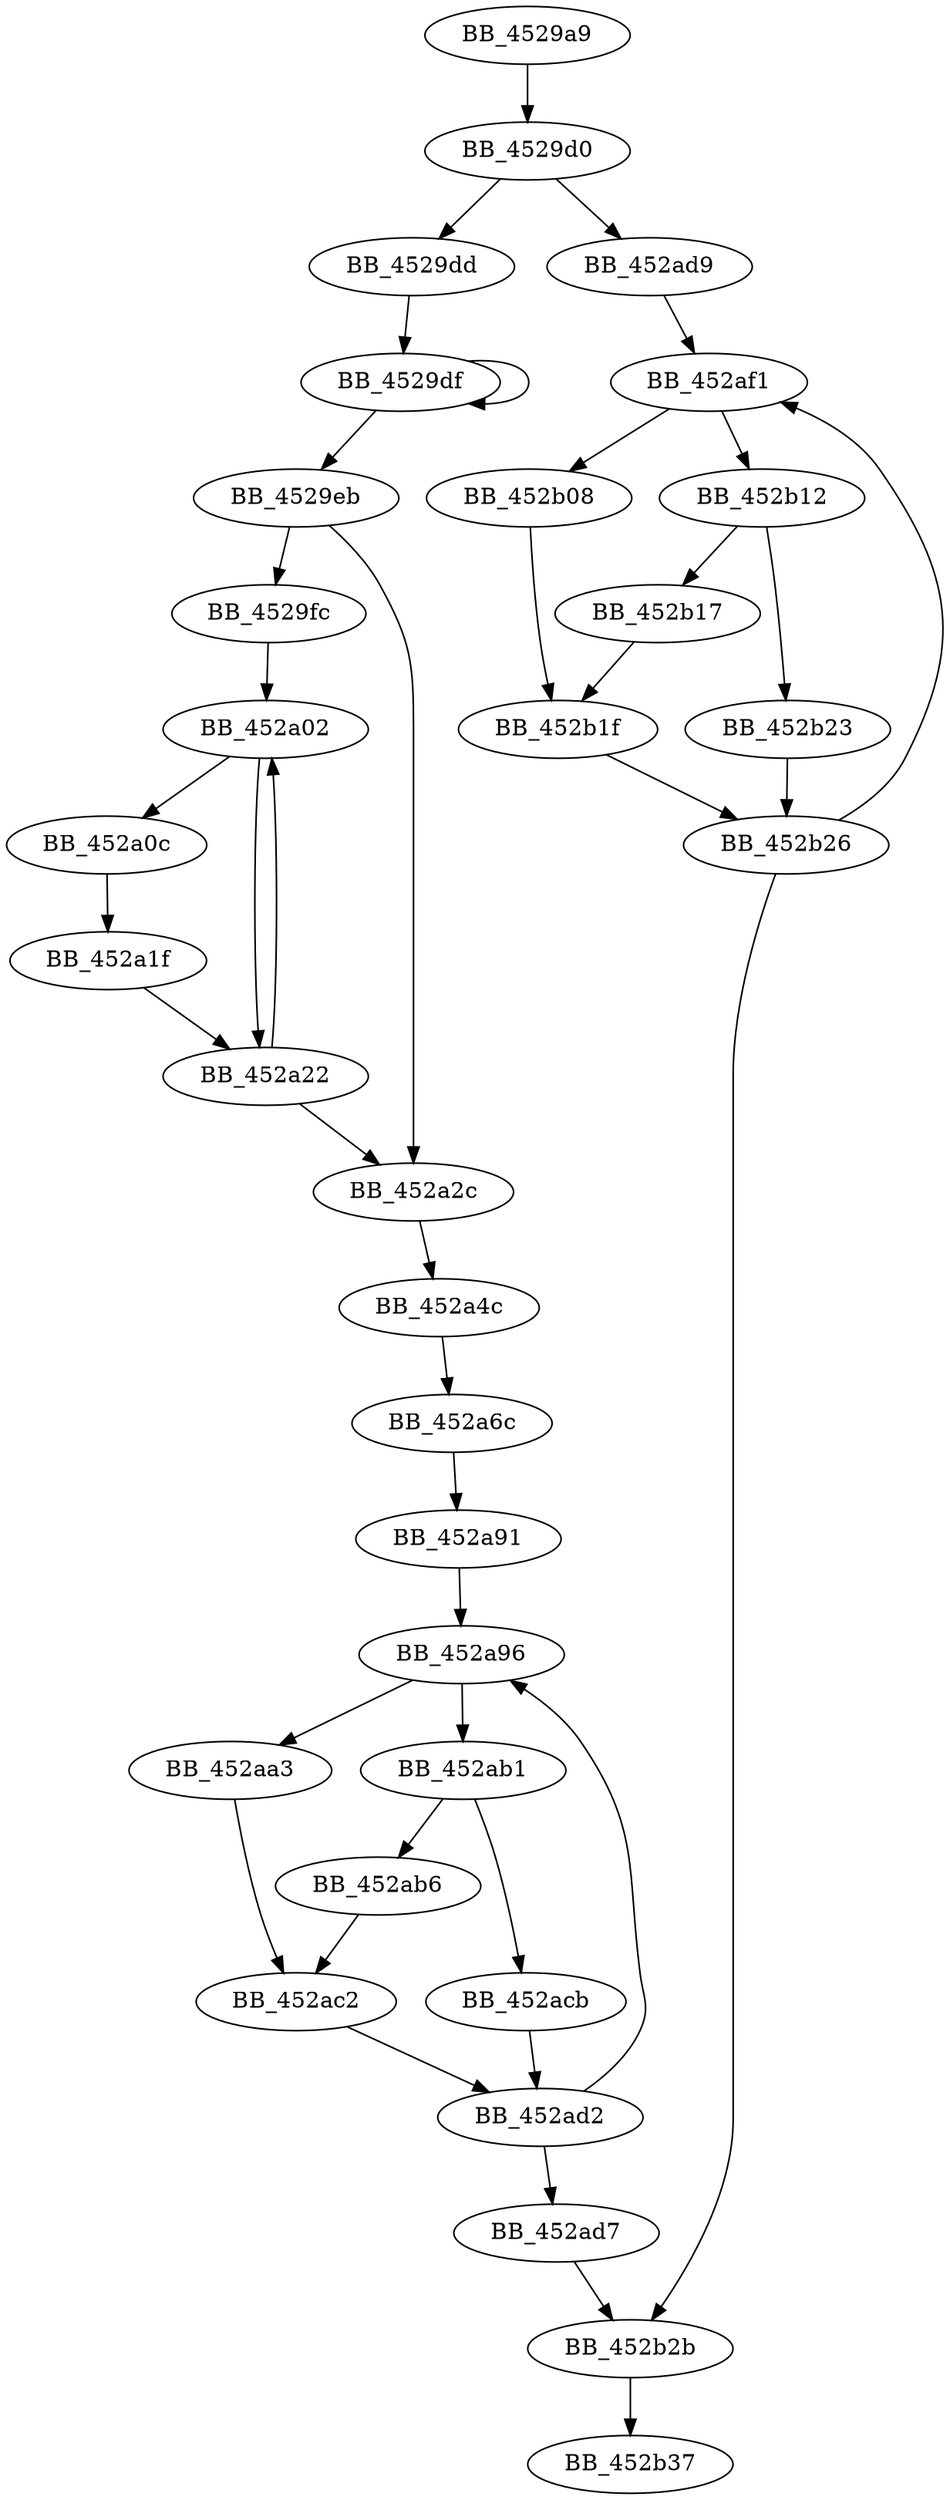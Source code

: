 DiGraph sub_4529A9{
BB_4529a9->BB_4529d0
BB_4529d0->BB_4529dd
BB_4529d0->BB_452ad9
BB_4529dd->BB_4529df
BB_4529df->BB_4529df
BB_4529df->BB_4529eb
BB_4529eb->BB_4529fc
BB_4529eb->BB_452a2c
BB_4529fc->BB_452a02
BB_452a02->BB_452a0c
BB_452a02->BB_452a22
BB_452a0c->BB_452a1f
BB_452a1f->BB_452a22
BB_452a22->BB_452a02
BB_452a22->BB_452a2c
BB_452a2c->BB_452a4c
BB_452a4c->BB_452a6c
BB_452a6c->BB_452a91
BB_452a91->BB_452a96
BB_452a96->BB_452aa3
BB_452a96->BB_452ab1
BB_452aa3->BB_452ac2
BB_452ab1->BB_452ab6
BB_452ab1->BB_452acb
BB_452ab6->BB_452ac2
BB_452ac2->BB_452ad2
BB_452acb->BB_452ad2
BB_452ad2->BB_452a96
BB_452ad2->BB_452ad7
BB_452ad7->BB_452b2b
BB_452ad9->BB_452af1
BB_452af1->BB_452b08
BB_452af1->BB_452b12
BB_452b08->BB_452b1f
BB_452b12->BB_452b17
BB_452b12->BB_452b23
BB_452b17->BB_452b1f
BB_452b1f->BB_452b26
BB_452b23->BB_452b26
BB_452b26->BB_452af1
BB_452b26->BB_452b2b
BB_452b2b->BB_452b37
}
